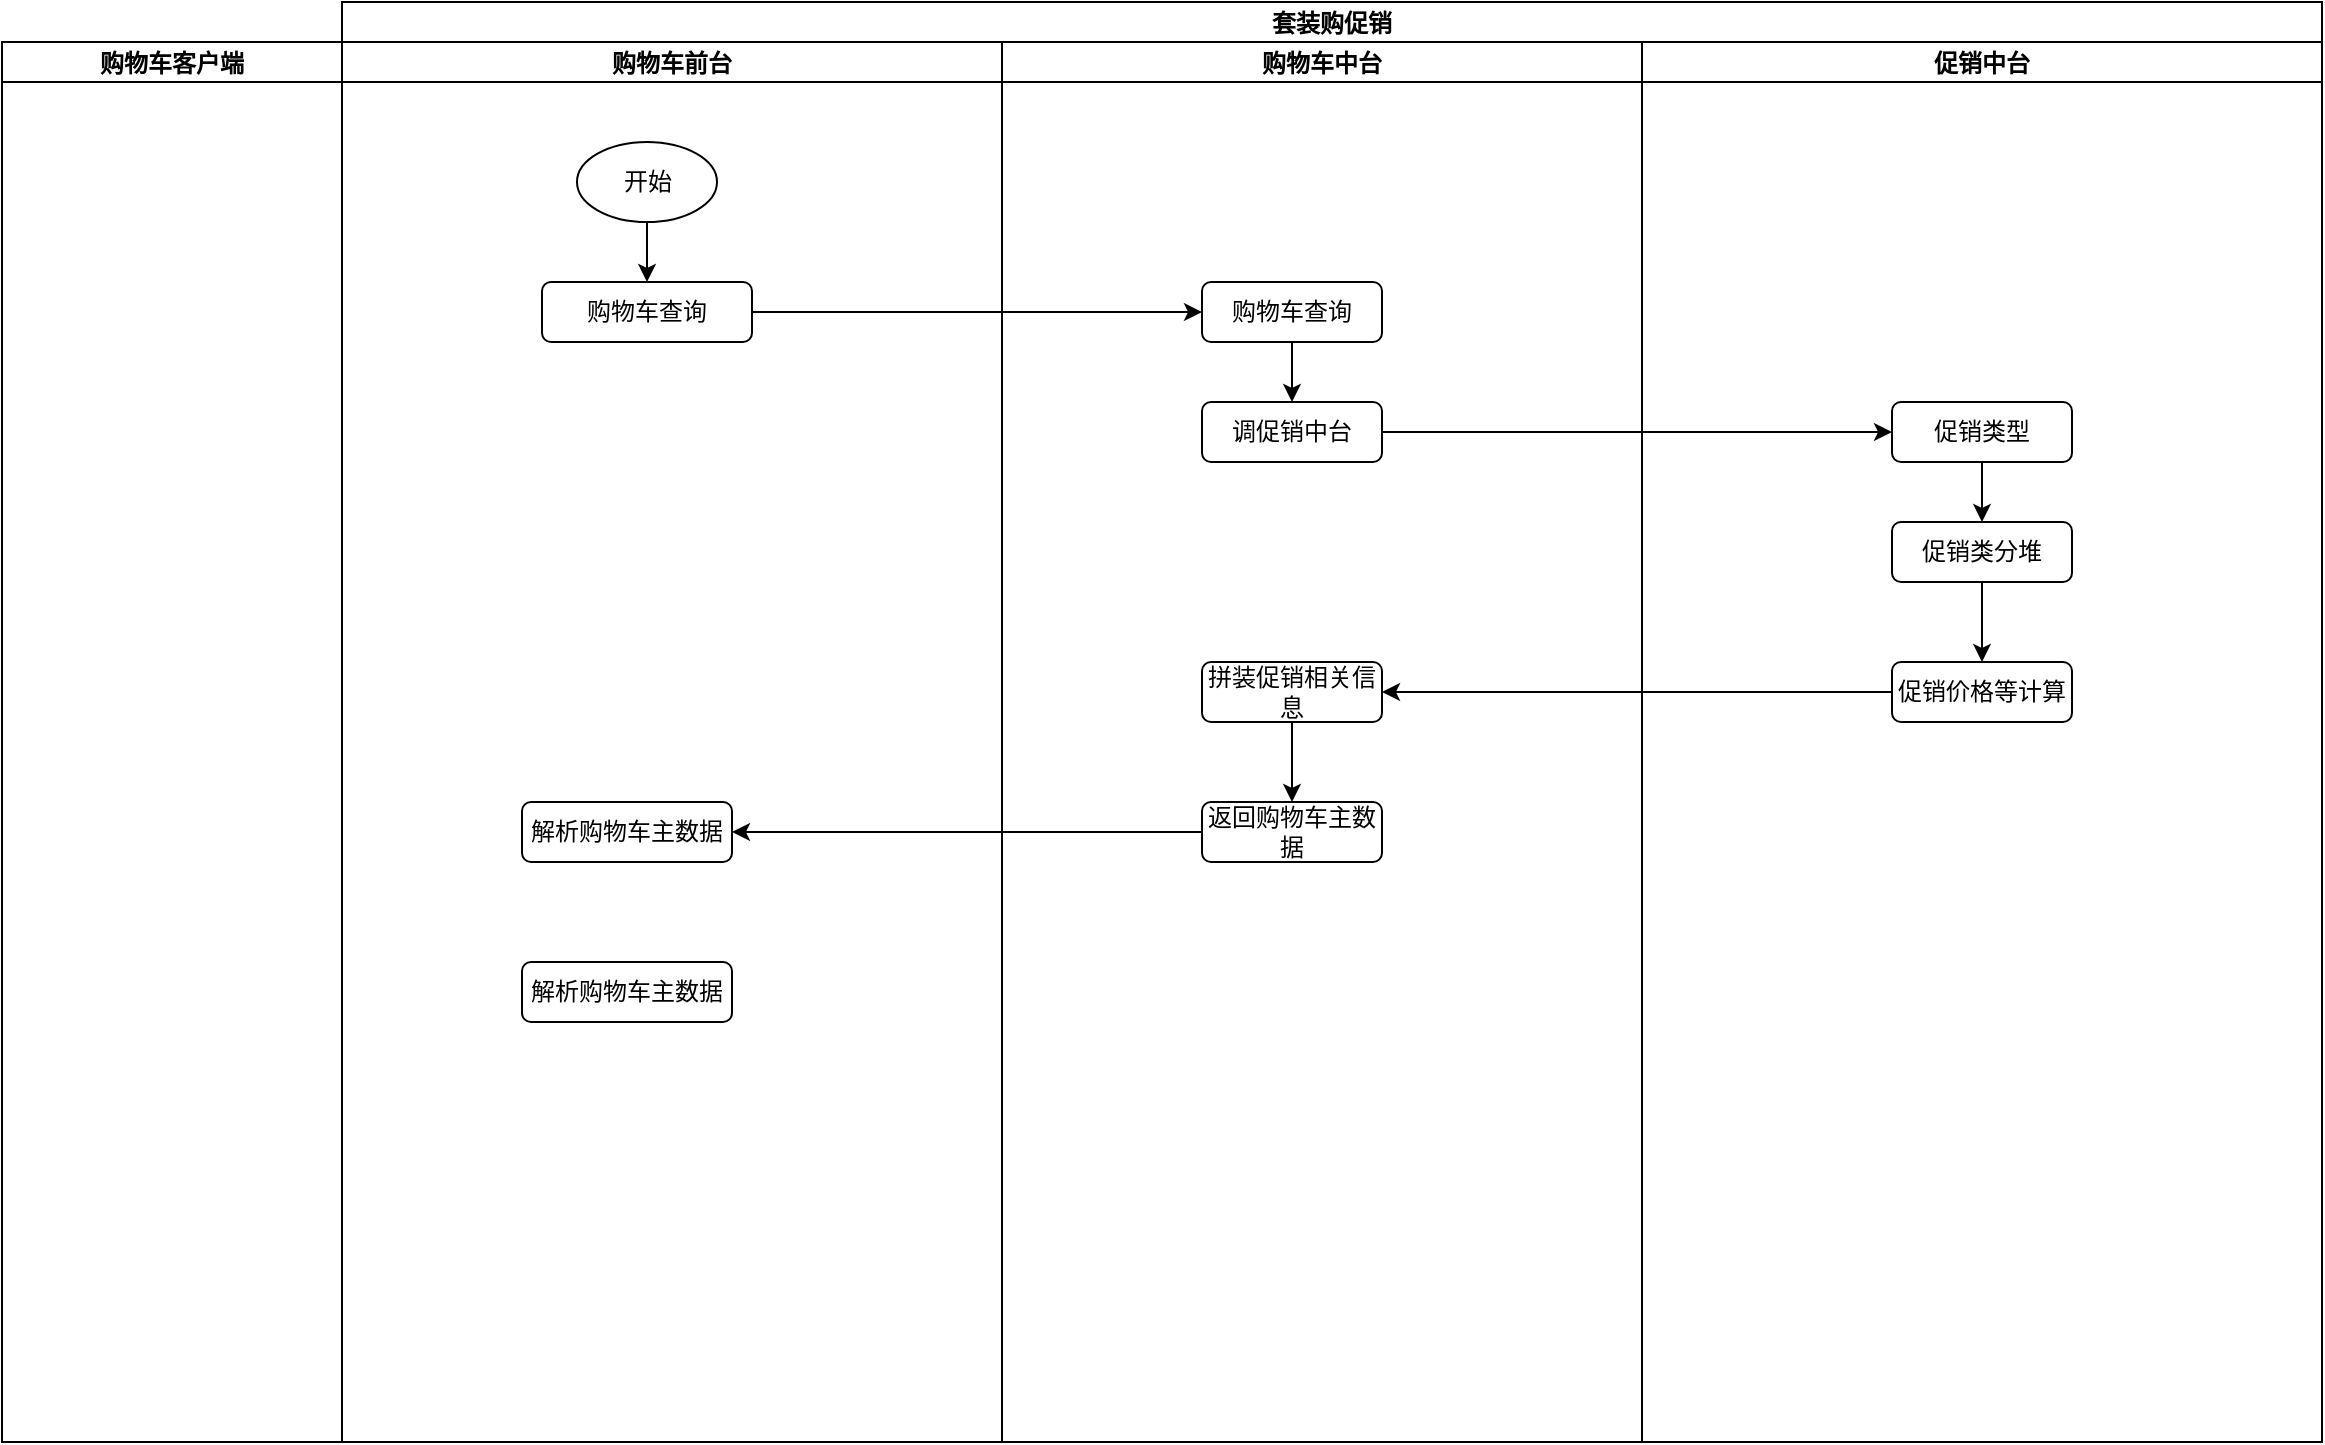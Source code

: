 <mxfile version="14.8.4" type="github">
  <diagram id="kgpKYQtTHZ0yAKxKKP6v" name="Page-1">
    <mxGraphModel dx="2105" dy="769" grid="1" gridSize="10" guides="1" tooltips="1" connect="1" arrows="1" fold="1" page="1" pageScale="1" pageWidth="850" pageHeight="1100" math="0" shadow="0">
      <root>
        <mxCell id="0" />
        <mxCell id="1" parent="0" />
        <mxCell id="vUlYMT36iKvDAk3lZue9-5" value="套装购促销" style="swimlane;childLayout=stackLayout;resizeParent=1;resizeParentMax=0;startSize=20;" vertex="1" parent="1">
          <mxGeometry x="-160" y="50" width="990" height="720" as="geometry">
            <mxRectangle x="-320" y="50" width="90" height="20" as="alternateBounds" />
          </mxGeometry>
        </mxCell>
        <mxCell id="vUlYMT36iKvDAk3lZue9-6" value="购物车前台" style="swimlane;startSize=20;" vertex="1" parent="vUlYMT36iKvDAk3lZue9-5">
          <mxGeometry y="20" width="330" height="700" as="geometry">
            <mxRectangle y="20" width="30" height="700" as="alternateBounds" />
          </mxGeometry>
        </mxCell>
        <mxCell id="vUlYMT36iKvDAk3lZue9-16" style="edgeStyle=orthogonalEdgeStyle;rounded=0;orthogonalLoop=1;jettySize=auto;html=1;entryX=0.5;entryY=0;entryDx=0;entryDy=0;" edge="1" parent="vUlYMT36iKvDAk3lZue9-6" source="vUlYMT36iKvDAk3lZue9-11" target="vUlYMT36iKvDAk3lZue9-12">
          <mxGeometry relative="1" as="geometry" />
        </mxCell>
        <mxCell id="vUlYMT36iKvDAk3lZue9-11" value="开始" style="ellipse;whiteSpace=wrap;html=1;" vertex="1" parent="vUlYMT36iKvDAk3lZue9-6">
          <mxGeometry x="117.5" y="50" width="70" height="40" as="geometry" />
        </mxCell>
        <mxCell id="vUlYMT36iKvDAk3lZue9-12" value="购物车查询" style="rounded=1;whiteSpace=wrap;html=1;" vertex="1" parent="vUlYMT36iKvDAk3lZue9-6">
          <mxGeometry x="100" y="120" width="105" height="30" as="geometry" />
        </mxCell>
        <mxCell id="vUlYMT36iKvDAk3lZue9-24" value="解析购物车主数据" style="rounded=1;whiteSpace=wrap;html=1;" vertex="1" parent="vUlYMT36iKvDAk3lZue9-6">
          <mxGeometry x="90" y="380" width="105" height="30" as="geometry" />
        </mxCell>
        <mxCell id="vUlYMT36iKvDAk3lZue9-37" value="解析购物车主数据" style="rounded=1;whiteSpace=wrap;html=1;" vertex="1" parent="vUlYMT36iKvDAk3lZue9-6">
          <mxGeometry x="90" y="460" width="105" height="30" as="geometry" />
        </mxCell>
        <mxCell id="vUlYMT36iKvDAk3lZue9-7" value="购物车中台" style="swimlane;startSize=20;" vertex="1" parent="vUlYMT36iKvDAk3lZue9-5">
          <mxGeometry x="330" y="20" width="320" height="700" as="geometry" />
        </mxCell>
        <mxCell id="vUlYMT36iKvDAk3lZue9-18" style="edgeStyle=orthogonalEdgeStyle;rounded=0;orthogonalLoop=1;jettySize=auto;html=1;entryX=0.5;entryY=0;entryDx=0;entryDy=0;" edge="1" parent="vUlYMT36iKvDAk3lZue9-7" source="vUlYMT36iKvDAk3lZue9-13" target="vUlYMT36iKvDAk3lZue9-14">
          <mxGeometry relative="1" as="geometry" />
        </mxCell>
        <mxCell id="vUlYMT36iKvDAk3lZue9-13" value="购物车查询" style="rounded=1;whiteSpace=wrap;html=1;" vertex="1" parent="vUlYMT36iKvDAk3lZue9-7">
          <mxGeometry x="100" y="120" width="90" height="30" as="geometry" />
        </mxCell>
        <mxCell id="vUlYMT36iKvDAk3lZue9-14" value="调促销中台" style="rounded=1;whiteSpace=wrap;html=1;" vertex="1" parent="vUlYMT36iKvDAk3lZue9-7">
          <mxGeometry x="100" y="180" width="90" height="30" as="geometry" />
        </mxCell>
        <mxCell id="vUlYMT36iKvDAk3lZue9-23" style="edgeStyle=orthogonalEdgeStyle;rounded=0;orthogonalLoop=1;jettySize=auto;html=1;entryX=0.5;entryY=0;entryDx=0;entryDy=0;" edge="1" parent="vUlYMT36iKvDAk3lZue9-7" source="vUlYMT36iKvDAk3lZue9-20" target="vUlYMT36iKvDAk3lZue9-22">
          <mxGeometry relative="1" as="geometry" />
        </mxCell>
        <mxCell id="vUlYMT36iKvDAk3lZue9-20" value="拼装促销相关信息" style="rounded=1;whiteSpace=wrap;html=1;" vertex="1" parent="vUlYMT36iKvDAk3lZue9-7">
          <mxGeometry x="100" y="310" width="90" height="30" as="geometry" />
        </mxCell>
        <mxCell id="vUlYMT36iKvDAk3lZue9-22" value="返回购物车主数据" style="rounded=1;whiteSpace=wrap;html=1;" vertex="1" parent="vUlYMT36iKvDAk3lZue9-7">
          <mxGeometry x="100" y="380" width="90" height="30" as="geometry" />
        </mxCell>
        <mxCell id="vUlYMT36iKvDAk3lZue9-8" value="促销中台" style="swimlane;startSize=20;" vertex="1" parent="vUlYMT36iKvDAk3lZue9-5">
          <mxGeometry x="650" y="20" width="340" height="700" as="geometry" />
        </mxCell>
        <mxCell id="vUlYMT36iKvDAk3lZue9-28" style="edgeStyle=orthogonalEdgeStyle;rounded=0;orthogonalLoop=1;jettySize=auto;html=1;entryX=0.5;entryY=0;entryDx=0;entryDy=0;" edge="1" parent="vUlYMT36iKvDAk3lZue9-8" source="vUlYMT36iKvDAk3lZue9-15" target="vUlYMT36iKvDAk3lZue9-26">
          <mxGeometry relative="1" as="geometry" />
        </mxCell>
        <mxCell id="vUlYMT36iKvDAk3lZue9-15" value="促销类型" style="rounded=1;whiteSpace=wrap;html=1;" vertex="1" parent="vUlYMT36iKvDAk3lZue9-8">
          <mxGeometry x="125" y="180" width="90" height="30" as="geometry" />
        </mxCell>
        <mxCell id="vUlYMT36iKvDAk3lZue9-29" style="edgeStyle=orthogonalEdgeStyle;rounded=0;orthogonalLoop=1;jettySize=auto;html=1;entryX=0.5;entryY=0;entryDx=0;entryDy=0;" edge="1" parent="vUlYMT36iKvDAk3lZue9-8" source="vUlYMT36iKvDAk3lZue9-26" target="vUlYMT36iKvDAk3lZue9-27">
          <mxGeometry relative="1" as="geometry" />
        </mxCell>
        <mxCell id="vUlYMT36iKvDAk3lZue9-26" value="促销类分堆" style="rounded=1;whiteSpace=wrap;html=1;" vertex="1" parent="vUlYMT36iKvDAk3lZue9-8">
          <mxGeometry x="125" y="240" width="90" height="30" as="geometry" />
        </mxCell>
        <mxCell id="vUlYMT36iKvDAk3lZue9-27" value="促销价格等计算" style="rounded=1;whiteSpace=wrap;html=1;" vertex="1" parent="vUlYMT36iKvDAk3lZue9-8">
          <mxGeometry x="125" y="310" width="90" height="30" as="geometry" />
        </mxCell>
        <mxCell id="vUlYMT36iKvDAk3lZue9-17" style="edgeStyle=orthogonalEdgeStyle;rounded=0;orthogonalLoop=1;jettySize=auto;html=1;entryX=0;entryY=0.5;entryDx=0;entryDy=0;" edge="1" parent="vUlYMT36iKvDAk3lZue9-5" source="vUlYMT36iKvDAk3lZue9-12" target="vUlYMT36iKvDAk3lZue9-13">
          <mxGeometry relative="1" as="geometry" />
        </mxCell>
        <mxCell id="vUlYMT36iKvDAk3lZue9-19" style="edgeStyle=orthogonalEdgeStyle;rounded=0;orthogonalLoop=1;jettySize=auto;html=1;" edge="1" parent="vUlYMT36iKvDAk3lZue9-5" source="vUlYMT36iKvDAk3lZue9-14" target="vUlYMT36iKvDAk3lZue9-15">
          <mxGeometry relative="1" as="geometry" />
        </mxCell>
        <mxCell id="vUlYMT36iKvDAk3lZue9-25" style="edgeStyle=orthogonalEdgeStyle;rounded=0;orthogonalLoop=1;jettySize=auto;html=1;" edge="1" parent="vUlYMT36iKvDAk3lZue9-5" source="vUlYMT36iKvDAk3lZue9-22" target="vUlYMT36iKvDAk3lZue9-24">
          <mxGeometry relative="1" as="geometry" />
        </mxCell>
        <mxCell id="vUlYMT36iKvDAk3lZue9-30" style="edgeStyle=orthogonalEdgeStyle;rounded=0;orthogonalLoop=1;jettySize=auto;html=1;entryX=1;entryY=0.5;entryDx=0;entryDy=0;" edge="1" parent="vUlYMT36iKvDAk3lZue9-5" source="vUlYMT36iKvDAk3lZue9-27" target="vUlYMT36iKvDAk3lZue9-20">
          <mxGeometry relative="1" as="geometry" />
        </mxCell>
        <mxCell id="vUlYMT36iKvDAk3lZue9-31" value="购物车客户端" style="swimlane;startSize=20;" vertex="1" parent="1">
          <mxGeometry x="-330" y="70" width="170" height="700" as="geometry" />
        </mxCell>
      </root>
    </mxGraphModel>
  </diagram>
</mxfile>
